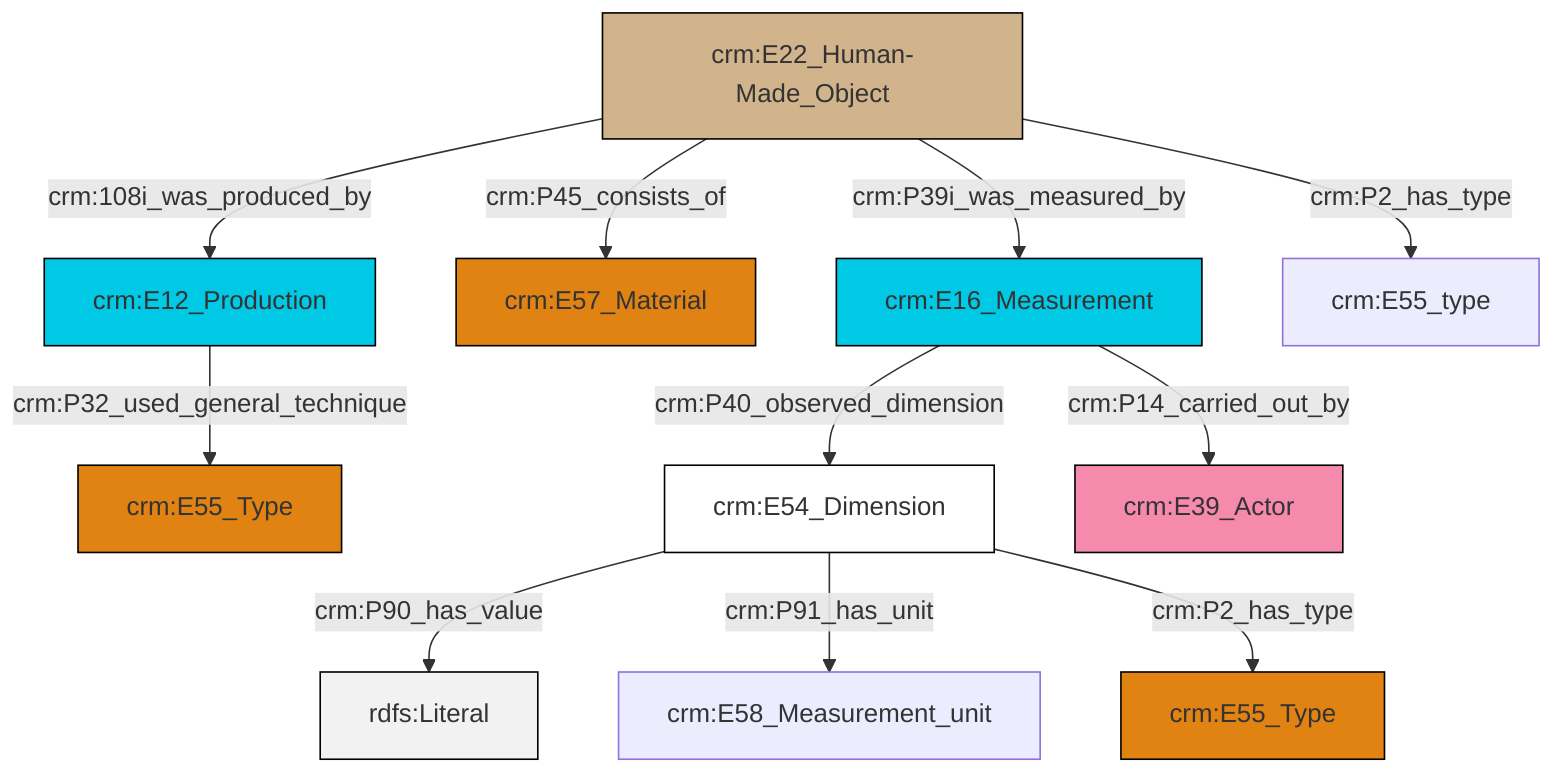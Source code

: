 graph TD
classDef Literal fill:#f2f2f2,stroke:#000000;
classDef CRM_Entity fill:#FFFFFF,stroke:#000000;
classDef Temporal_Entity fill:#00C9E6, stroke:#000000;
classDef Type fill:#E18312, stroke:#000000;
classDef Time-Span fill:#2C9C91, stroke:#000000;
classDef Appellation fill:#FFEB7F, stroke:#000000;
classDef Place fill:#008836, stroke:#000000;
classDef Persistent_Item fill:#B266B2, stroke:#000000;
classDef Conceptual_Object fill:#FFD700, stroke:#000000;
classDef Physical_Thing fill:#D2B48C, stroke:#000000;
classDef Actor fill:#f58aad, stroke:#000000;
classDef PC_Classes fill:#4ce600, stroke:#000000;
classDef Multi fill:#cccccc,stroke:#000000;

8["crm:E54_Dimension"]:::CRM_Entity -->|crm:P90_has_value| 9[rdfs:Literal]:::Literal
10["crm:E16_Measurement"]:::Temporal_Entity -->|crm:P40_observed_dimension| 8["crm:E54_Dimension"]:::CRM_Entity
10["crm:E16_Measurement"]:::Temporal_Entity -->|crm:P14_carried_out_by| 2["crm:E39_Actor"]:::Actor
11["crm:E22_Human-Made_Object"]:::Physical_Thing -->|crm:108i_was_produced_by| 6["crm:E12_Production"]:::Temporal_Entity
11["crm:E22_Human-Made_Object"]:::Physical_Thing -->|crm:P45_consists_of| 12["crm:E57_Material"]:::Type
11["crm:E22_Human-Made_Object"]:::Physical_Thing -->|crm:P39i_was_measured_by| 10["crm:E16_Measurement"]:::Temporal_Entity
6["crm:E12_Production"]:::Temporal_Entity -->|crm:P32_used_general_technique| 4["crm:E55_Type"]:::Type
11["crm:E22_Human-Made_Object"]:::Physical_Thing -->|crm:P2_has_type| 14["crm:E55_type"]:::Default
8["crm:E54_Dimension"]:::CRM_Entity -->|crm:P91_has_unit| 0["crm:E58_Measurement_unit"]:::Default
8["crm:E54_Dimension"]:::CRM_Entity -->|crm:P2_has_type| 15["crm:E55_Type"]:::Type